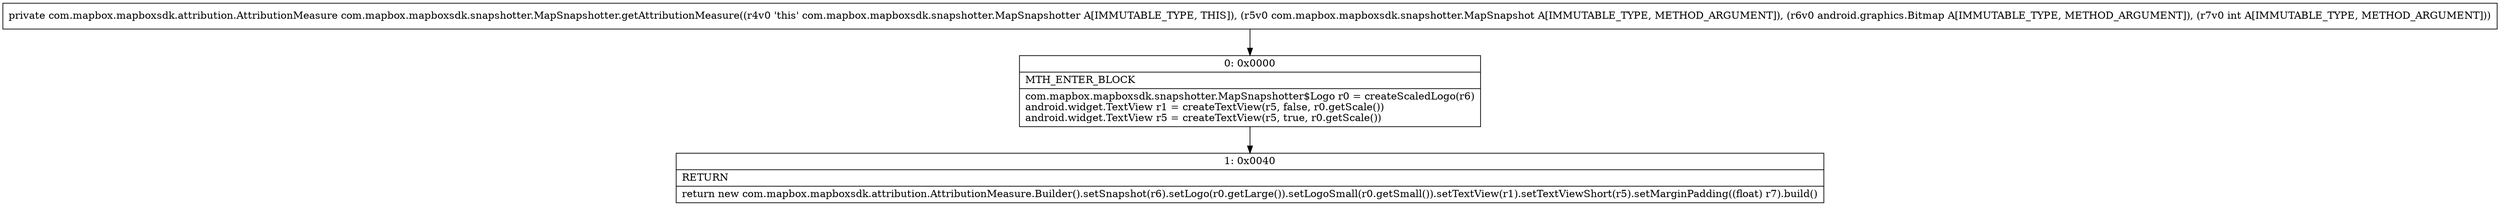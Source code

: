 digraph "CFG forcom.mapbox.mapboxsdk.snapshotter.MapSnapshotter.getAttributionMeasure(Lcom\/mapbox\/mapboxsdk\/snapshotter\/MapSnapshot;Landroid\/graphics\/Bitmap;I)Lcom\/mapbox\/mapboxsdk\/attribution\/AttributionMeasure;" {
Node_0 [shape=record,label="{0\:\ 0x0000|MTH_ENTER_BLOCK\l|com.mapbox.mapboxsdk.snapshotter.MapSnapshotter$Logo r0 = createScaledLogo(r6)\landroid.widget.TextView r1 = createTextView(r5, false, r0.getScale())\landroid.widget.TextView r5 = createTextView(r5, true, r0.getScale())\l}"];
Node_1 [shape=record,label="{1\:\ 0x0040|RETURN\l|return new com.mapbox.mapboxsdk.attribution.AttributionMeasure.Builder().setSnapshot(r6).setLogo(r0.getLarge()).setLogoSmall(r0.getSmall()).setTextView(r1).setTextViewShort(r5).setMarginPadding((float) r7).build()\l}"];
MethodNode[shape=record,label="{private com.mapbox.mapboxsdk.attribution.AttributionMeasure com.mapbox.mapboxsdk.snapshotter.MapSnapshotter.getAttributionMeasure((r4v0 'this' com.mapbox.mapboxsdk.snapshotter.MapSnapshotter A[IMMUTABLE_TYPE, THIS]), (r5v0 com.mapbox.mapboxsdk.snapshotter.MapSnapshot A[IMMUTABLE_TYPE, METHOD_ARGUMENT]), (r6v0 android.graphics.Bitmap A[IMMUTABLE_TYPE, METHOD_ARGUMENT]), (r7v0 int A[IMMUTABLE_TYPE, METHOD_ARGUMENT])) }"];
MethodNode -> Node_0;
Node_0 -> Node_1;
}

